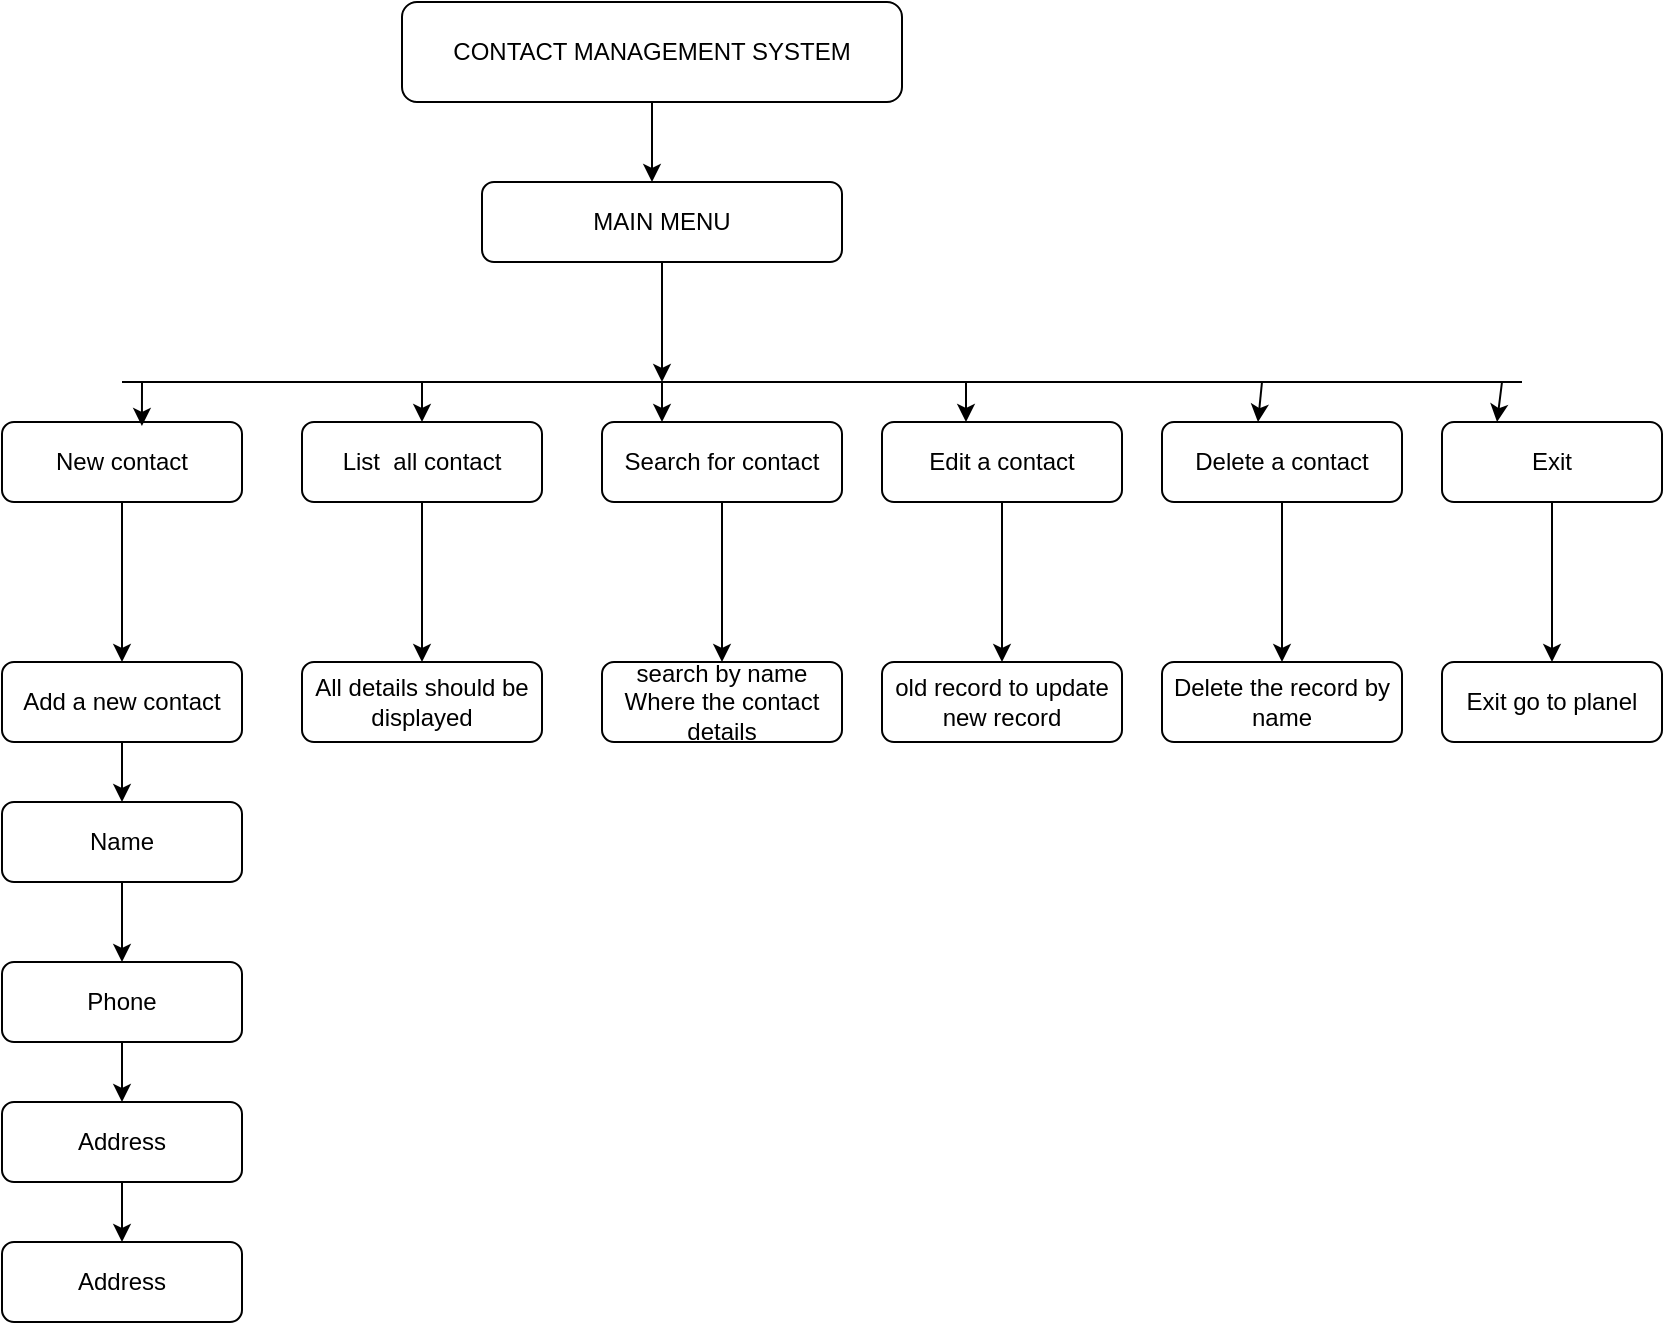 <mxfile version="15.8.3" type="github">
  <diagram id="C5RBs43oDa-KdzZeNtuy" name="Page-1">
    <mxGraphModel dx="868" dy="1619" grid="1" gridSize="10" guides="1" tooltips="1" connect="1" arrows="1" fold="1" page="1" pageScale="1" pageWidth="827" pageHeight="1169" math="0" shadow="0">
      <root>
        <mxCell id="WIyWlLk6GJQsqaUBKTNV-0" />
        <mxCell id="WIyWlLk6GJQsqaUBKTNV-1" parent="WIyWlLk6GJQsqaUBKTNV-0" />
        <mxCell id="gokKkVFS87vz-7uS0kBq-3" value="" style="edgeStyle=orthogonalEdgeStyle;rounded=0;orthogonalLoop=1;jettySize=auto;html=1;" edge="1" parent="WIyWlLk6GJQsqaUBKTNV-1" source="gokKkVFS87vz-7uS0kBq-1">
          <mxGeometry relative="1" as="geometry">
            <mxPoint x="375" y="-200" as="targetPoint" />
          </mxGeometry>
        </mxCell>
        <mxCell id="gokKkVFS87vz-7uS0kBq-1" value="CONTACT MANAGEMENT SYSTEM" style="rounded=1;whiteSpace=wrap;html=1;" vertex="1" parent="WIyWlLk6GJQsqaUBKTNV-1">
          <mxGeometry x="250" y="-290" width="250" height="50" as="geometry" />
        </mxCell>
        <mxCell id="gokKkVFS87vz-7uS0kBq-5" value="MAIN MENU" style="rounded=1;whiteSpace=wrap;html=1;" vertex="1" parent="WIyWlLk6GJQsqaUBKTNV-1">
          <mxGeometry x="290" y="-200" width="180" height="40" as="geometry" />
        </mxCell>
        <mxCell id="gokKkVFS87vz-7uS0kBq-6" value="" style="endArrow=classic;html=1;rounded=0;exitX=0.5;exitY=1;exitDx=0;exitDy=0;" edge="1" parent="WIyWlLk6GJQsqaUBKTNV-1" source="gokKkVFS87vz-7uS0kBq-5">
          <mxGeometry width="50" height="50" relative="1" as="geometry">
            <mxPoint x="390" y="-60" as="sourcePoint" />
            <mxPoint x="380" y="-100" as="targetPoint" />
          </mxGeometry>
        </mxCell>
        <mxCell id="gokKkVFS87vz-7uS0kBq-29" value="" style="edgeStyle=orthogonalEdgeStyle;rounded=0;orthogonalLoop=1;jettySize=auto;html=1;" edge="1" parent="WIyWlLk6GJQsqaUBKTNV-1" source="gokKkVFS87vz-7uS0kBq-7" target="gokKkVFS87vz-7uS0kBq-28">
          <mxGeometry relative="1" as="geometry" />
        </mxCell>
        <mxCell id="gokKkVFS87vz-7uS0kBq-7" value="New contact" style="rounded=1;whiteSpace=wrap;html=1;" vertex="1" parent="WIyWlLk6GJQsqaUBKTNV-1">
          <mxGeometry x="50" y="-80" width="120" height="40" as="geometry" />
        </mxCell>
        <mxCell id="gokKkVFS87vz-7uS0kBq-8" value="" style="endArrow=none;html=1;rounded=0;" edge="1" parent="WIyWlLk6GJQsqaUBKTNV-1">
          <mxGeometry width="50" height="50" relative="1" as="geometry">
            <mxPoint x="110" y="-100" as="sourcePoint" />
            <mxPoint x="810" y="-100" as="targetPoint" />
          </mxGeometry>
        </mxCell>
        <mxCell id="gokKkVFS87vz-7uS0kBq-31" value="" style="edgeStyle=orthogonalEdgeStyle;rounded=0;orthogonalLoop=1;jettySize=auto;html=1;" edge="1" parent="WIyWlLk6GJQsqaUBKTNV-1" source="gokKkVFS87vz-7uS0kBq-9" target="gokKkVFS87vz-7uS0kBq-30">
          <mxGeometry relative="1" as="geometry" />
        </mxCell>
        <mxCell id="gokKkVFS87vz-7uS0kBq-9" value="List&amp;nbsp; all contact" style="rounded=1;whiteSpace=wrap;html=1;" vertex="1" parent="WIyWlLk6GJQsqaUBKTNV-1">
          <mxGeometry x="200" y="-80" width="120" height="40" as="geometry" />
        </mxCell>
        <mxCell id="gokKkVFS87vz-7uS0kBq-33" value="" style="edgeStyle=orthogonalEdgeStyle;rounded=0;orthogonalLoop=1;jettySize=auto;html=1;" edge="1" parent="WIyWlLk6GJQsqaUBKTNV-1" source="gokKkVFS87vz-7uS0kBq-11" target="gokKkVFS87vz-7uS0kBq-32">
          <mxGeometry relative="1" as="geometry" />
        </mxCell>
        <mxCell id="gokKkVFS87vz-7uS0kBq-11" value="Search for contact" style="rounded=1;whiteSpace=wrap;html=1;" vertex="1" parent="WIyWlLk6GJQsqaUBKTNV-1">
          <mxGeometry x="350" y="-80" width="120" height="40" as="geometry" />
        </mxCell>
        <mxCell id="gokKkVFS87vz-7uS0kBq-35" value="" style="edgeStyle=orthogonalEdgeStyle;rounded=0;orthogonalLoop=1;jettySize=auto;html=1;" edge="1" parent="WIyWlLk6GJQsqaUBKTNV-1" source="gokKkVFS87vz-7uS0kBq-13" target="gokKkVFS87vz-7uS0kBq-34">
          <mxGeometry relative="1" as="geometry" />
        </mxCell>
        <mxCell id="gokKkVFS87vz-7uS0kBq-13" value="Edit a contact" style="rounded=1;whiteSpace=wrap;html=1;" vertex="1" parent="WIyWlLk6GJQsqaUBKTNV-1">
          <mxGeometry x="490" y="-80" width="120" height="40" as="geometry" />
        </mxCell>
        <mxCell id="gokKkVFS87vz-7uS0kBq-37" value="" style="edgeStyle=orthogonalEdgeStyle;rounded=0;orthogonalLoop=1;jettySize=auto;html=1;" edge="1" parent="WIyWlLk6GJQsqaUBKTNV-1" source="gokKkVFS87vz-7uS0kBq-15" target="gokKkVFS87vz-7uS0kBq-36">
          <mxGeometry relative="1" as="geometry" />
        </mxCell>
        <mxCell id="gokKkVFS87vz-7uS0kBq-15" value="Delete a contact" style="rounded=1;whiteSpace=wrap;html=1;" vertex="1" parent="WIyWlLk6GJQsqaUBKTNV-1">
          <mxGeometry x="630" y="-80" width="120" height="40" as="geometry" />
        </mxCell>
        <mxCell id="gokKkVFS87vz-7uS0kBq-39" value="" style="edgeStyle=orthogonalEdgeStyle;rounded=0;orthogonalLoop=1;jettySize=auto;html=1;" edge="1" parent="WIyWlLk6GJQsqaUBKTNV-1" source="gokKkVFS87vz-7uS0kBq-17" target="gokKkVFS87vz-7uS0kBq-38">
          <mxGeometry relative="1" as="geometry" />
        </mxCell>
        <mxCell id="gokKkVFS87vz-7uS0kBq-17" value="Exit" style="rounded=1;whiteSpace=wrap;html=1;" vertex="1" parent="WIyWlLk6GJQsqaUBKTNV-1">
          <mxGeometry x="770" y="-80" width="110" height="40" as="geometry" />
        </mxCell>
        <mxCell id="gokKkVFS87vz-7uS0kBq-20" value="" style="endArrow=classic;html=1;rounded=0;entryX=0.25;entryY=0;entryDx=0;entryDy=0;" edge="1" parent="WIyWlLk6GJQsqaUBKTNV-1" target="gokKkVFS87vz-7uS0kBq-11">
          <mxGeometry width="50" height="50" relative="1" as="geometry">
            <mxPoint x="370" y="-100" as="sourcePoint" />
            <mxPoint x="510" y="-110" as="targetPoint" />
            <Array as="points">
              <mxPoint x="380" y="-100" />
            </Array>
          </mxGeometry>
        </mxCell>
        <mxCell id="gokKkVFS87vz-7uS0kBq-21" value="" style="endArrow=classic;html=1;rounded=0;entryX=0.583;entryY=0.05;entryDx=0;entryDy=0;entryPerimeter=0;" edge="1" parent="WIyWlLk6GJQsqaUBKTNV-1" target="gokKkVFS87vz-7uS0kBq-7">
          <mxGeometry width="50" height="50" relative="1" as="geometry">
            <mxPoint x="110" y="-100" as="sourcePoint" />
            <mxPoint x="510" y="-110" as="targetPoint" />
            <Array as="points">
              <mxPoint x="120" y="-100" />
            </Array>
          </mxGeometry>
        </mxCell>
        <mxCell id="gokKkVFS87vz-7uS0kBq-22" value="" style="endArrow=classic;html=1;rounded=0;entryX=0.5;entryY=0;entryDx=0;entryDy=0;" edge="1" parent="WIyWlLk6GJQsqaUBKTNV-1" target="gokKkVFS87vz-7uS0kBq-9">
          <mxGeometry width="50" height="50" relative="1" as="geometry">
            <mxPoint x="260" y="-100" as="sourcePoint" />
            <mxPoint x="510" y="-110" as="targetPoint" />
          </mxGeometry>
        </mxCell>
        <mxCell id="gokKkVFS87vz-7uS0kBq-23" value="" style="endArrow=classic;html=1;rounded=0;" edge="1" parent="WIyWlLk6GJQsqaUBKTNV-1">
          <mxGeometry width="50" height="50" relative="1" as="geometry">
            <mxPoint x="532" y="-100" as="sourcePoint" />
            <mxPoint x="532" y="-80" as="targetPoint" />
          </mxGeometry>
        </mxCell>
        <mxCell id="gokKkVFS87vz-7uS0kBq-26" value="" style="endArrow=classic;html=1;rounded=0;entryX=0.4;entryY=0;entryDx=0;entryDy=0;entryPerimeter=0;" edge="1" parent="WIyWlLk6GJQsqaUBKTNV-1" target="gokKkVFS87vz-7uS0kBq-15">
          <mxGeometry width="50" height="50" relative="1" as="geometry">
            <mxPoint x="680" y="-100" as="sourcePoint" />
            <mxPoint x="510" y="-110" as="targetPoint" />
          </mxGeometry>
        </mxCell>
        <mxCell id="gokKkVFS87vz-7uS0kBq-27" value="" style="endArrow=classic;html=1;rounded=0;entryX=0.25;entryY=0;entryDx=0;entryDy=0;" edge="1" parent="WIyWlLk6GJQsqaUBKTNV-1" target="gokKkVFS87vz-7uS0kBq-17">
          <mxGeometry width="50" height="50" relative="1" as="geometry">
            <mxPoint x="800" y="-100" as="sourcePoint" />
            <mxPoint x="510" y="-110" as="targetPoint" />
          </mxGeometry>
        </mxCell>
        <mxCell id="gokKkVFS87vz-7uS0kBq-41" value="" style="edgeStyle=orthogonalEdgeStyle;rounded=0;orthogonalLoop=1;jettySize=auto;html=1;" edge="1" parent="WIyWlLk6GJQsqaUBKTNV-1" source="gokKkVFS87vz-7uS0kBq-28" target="gokKkVFS87vz-7uS0kBq-40">
          <mxGeometry relative="1" as="geometry" />
        </mxCell>
        <mxCell id="gokKkVFS87vz-7uS0kBq-28" value="Add a new contact" style="rounded=1;whiteSpace=wrap;html=1;" vertex="1" parent="WIyWlLk6GJQsqaUBKTNV-1">
          <mxGeometry x="50" y="40" width="120" height="40" as="geometry" />
        </mxCell>
        <mxCell id="gokKkVFS87vz-7uS0kBq-30" value="All details should be displayed" style="rounded=1;whiteSpace=wrap;html=1;" vertex="1" parent="WIyWlLk6GJQsqaUBKTNV-1">
          <mxGeometry x="200" y="40" width="120" height="40" as="geometry" />
        </mxCell>
        <mxCell id="gokKkVFS87vz-7uS0kBq-32" value="search by name Where the contact details" style="rounded=1;whiteSpace=wrap;html=1;" vertex="1" parent="WIyWlLk6GJQsqaUBKTNV-1">
          <mxGeometry x="350" y="40" width="120" height="40" as="geometry" />
        </mxCell>
        <mxCell id="gokKkVFS87vz-7uS0kBq-34" value="old record to update new record" style="rounded=1;whiteSpace=wrap;html=1;" vertex="1" parent="WIyWlLk6GJQsqaUBKTNV-1">
          <mxGeometry x="490" y="40" width="120" height="40" as="geometry" />
        </mxCell>
        <mxCell id="gokKkVFS87vz-7uS0kBq-36" value="Delete the record by name" style="rounded=1;whiteSpace=wrap;html=1;" vertex="1" parent="WIyWlLk6GJQsqaUBKTNV-1">
          <mxGeometry x="630" y="40" width="120" height="40" as="geometry" />
        </mxCell>
        <mxCell id="gokKkVFS87vz-7uS0kBq-38" value="Exit go to planel" style="rounded=1;whiteSpace=wrap;html=1;" vertex="1" parent="WIyWlLk6GJQsqaUBKTNV-1">
          <mxGeometry x="770" y="40" width="110" height="40" as="geometry" />
        </mxCell>
        <mxCell id="gokKkVFS87vz-7uS0kBq-43" value="" style="edgeStyle=orthogonalEdgeStyle;rounded=0;orthogonalLoop=1;jettySize=auto;html=1;" edge="1" parent="WIyWlLk6GJQsqaUBKTNV-1" source="gokKkVFS87vz-7uS0kBq-40" target="gokKkVFS87vz-7uS0kBq-42">
          <mxGeometry relative="1" as="geometry" />
        </mxCell>
        <mxCell id="gokKkVFS87vz-7uS0kBq-40" value="Name" style="rounded=1;whiteSpace=wrap;html=1;" vertex="1" parent="WIyWlLk6GJQsqaUBKTNV-1">
          <mxGeometry x="50" y="110" width="120" height="40" as="geometry" />
        </mxCell>
        <mxCell id="gokKkVFS87vz-7uS0kBq-45" value="" style="edgeStyle=orthogonalEdgeStyle;rounded=0;orthogonalLoop=1;jettySize=auto;html=1;" edge="1" parent="WIyWlLk6GJQsqaUBKTNV-1" source="gokKkVFS87vz-7uS0kBq-42" target="gokKkVFS87vz-7uS0kBq-44">
          <mxGeometry relative="1" as="geometry" />
        </mxCell>
        <mxCell id="gokKkVFS87vz-7uS0kBq-42" value="Phone" style="rounded=1;whiteSpace=wrap;html=1;" vertex="1" parent="WIyWlLk6GJQsqaUBKTNV-1">
          <mxGeometry x="50" y="190" width="120" height="40" as="geometry" />
        </mxCell>
        <mxCell id="gokKkVFS87vz-7uS0kBq-47" value="" style="edgeStyle=orthogonalEdgeStyle;rounded=0;orthogonalLoop=1;jettySize=auto;html=1;" edge="1" parent="WIyWlLk6GJQsqaUBKTNV-1" source="gokKkVFS87vz-7uS0kBq-44" target="gokKkVFS87vz-7uS0kBq-46">
          <mxGeometry relative="1" as="geometry" />
        </mxCell>
        <mxCell id="gokKkVFS87vz-7uS0kBq-44" value="Address" style="rounded=1;whiteSpace=wrap;html=1;" vertex="1" parent="WIyWlLk6GJQsqaUBKTNV-1">
          <mxGeometry x="50" y="260" width="120" height="40" as="geometry" />
        </mxCell>
        <mxCell id="gokKkVFS87vz-7uS0kBq-46" value="Address" style="rounded=1;whiteSpace=wrap;html=1;" vertex="1" parent="WIyWlLk6GJQsqaUBKTNV-1">
          <mxGeometry x="50" y="330" width="120" height="40" as="geometry" />
        </mxCell>
      </root>
    </mxGraphModel>
  </diagram>
</mxfile>
